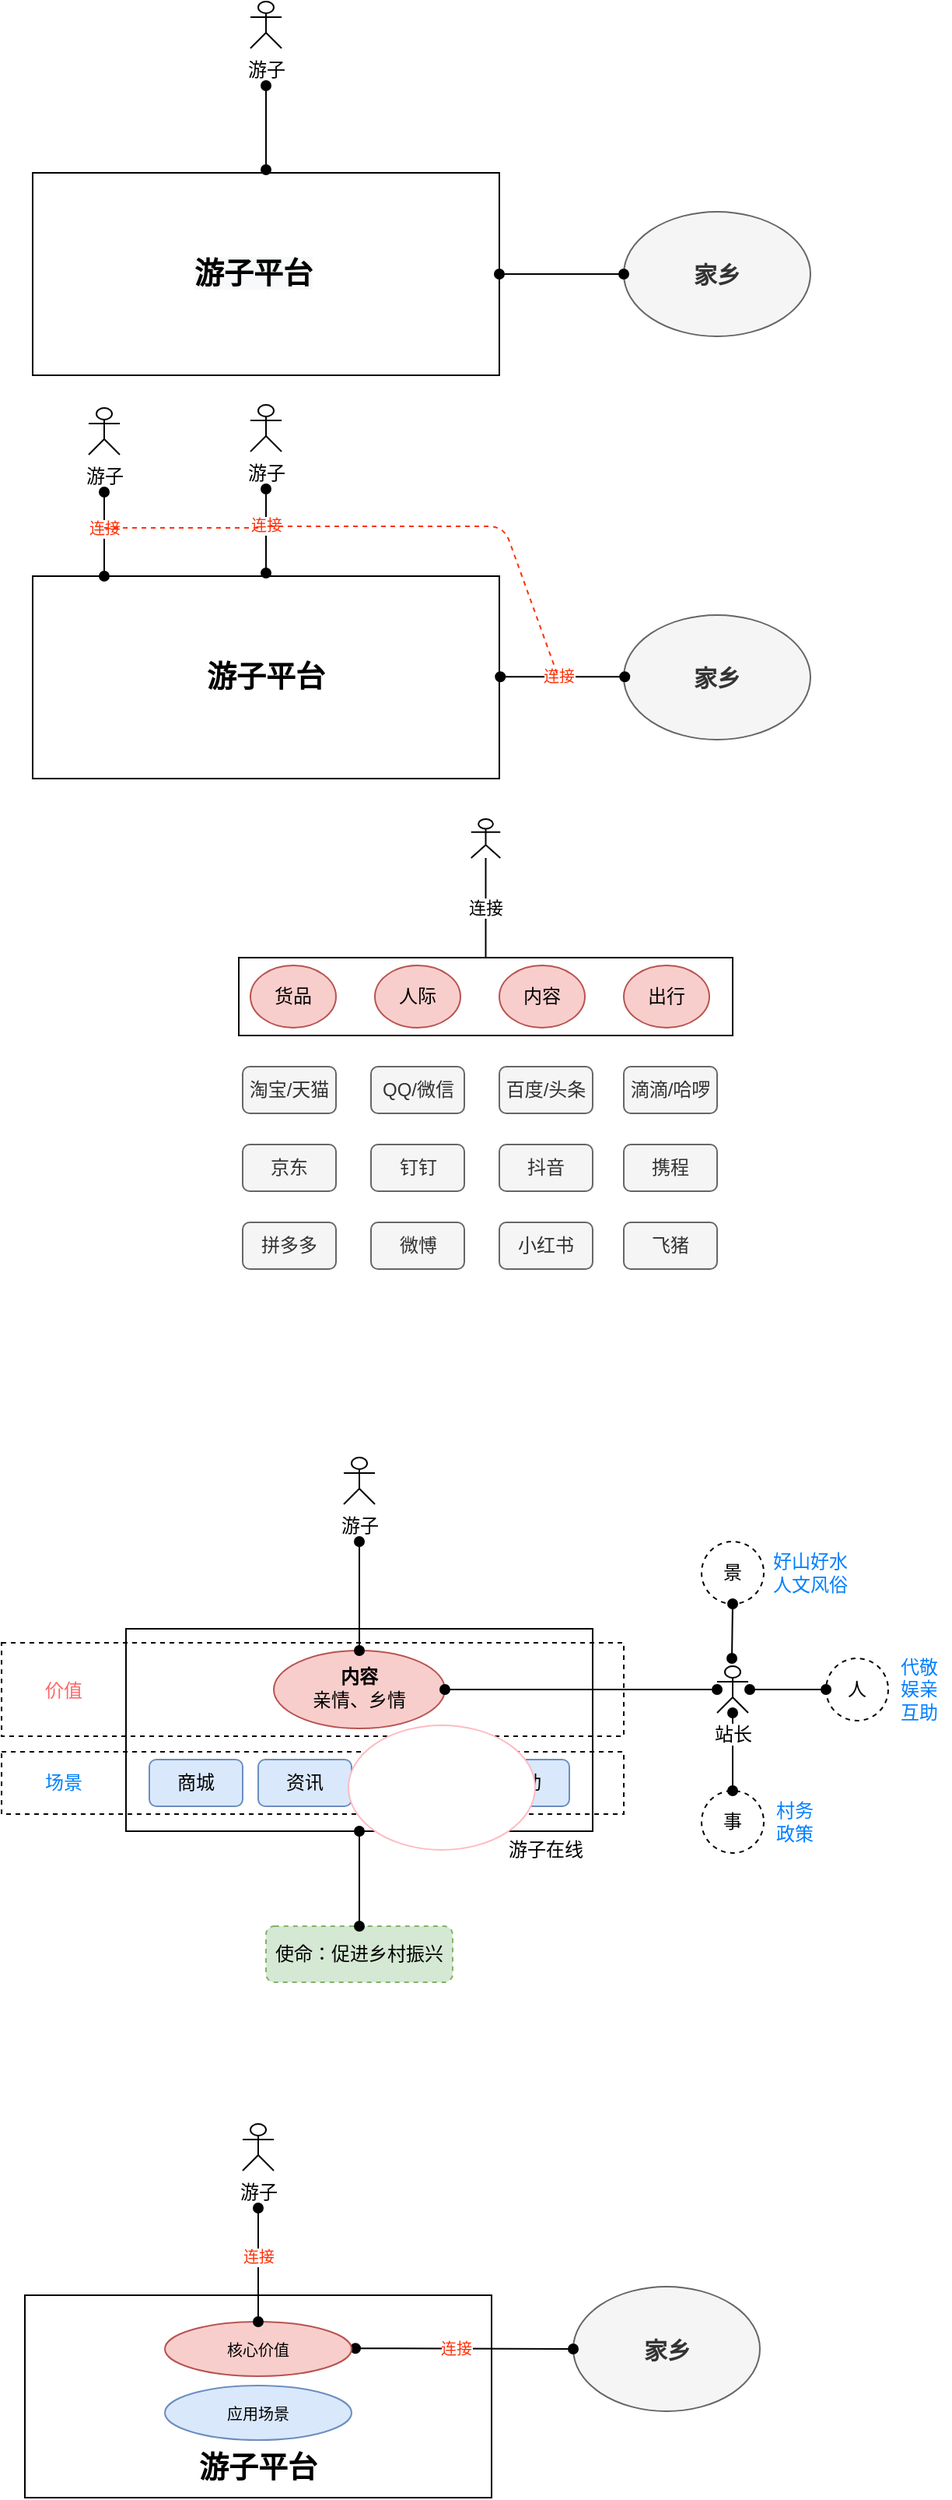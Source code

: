 <mxfile version="13.0.4" type="github">
  <diagram id="kHOsYkVyVwjFpKKAKABI" name="第 1 页">
    <mxGraphModel dx="757" dy="491" grid="0" gridSize="10" guides="1" tooltips="1" connect="1" arrows="1" fold="1" page="1" pageScale="1" pageWidth="3300" pageHeight="4681" math="0" shadow="0">
      <root>
        <mxCell id="0" />
        <mxCell id="1" parent="0" />
        <mxCell id="FkmjG-wsNh1ThxZwf8ZQ-5" value="" style="rounded=0;whiteSpace=wrap;html=1;fontStyle=1;fontSize=19;" parent="1" vertex="1">
          <mxGeometry x="390" y="246" width="300" height="130" as="geometry" />
        </mxCell>
        <mxCell id="FkmjG-wsNh1ThxZwf8ZQ-3" value="游子" style="shape=umlActor;verticalLabelPosition=bottom;labelBackgroundColor=#ffffff;verticalAlign=top;html=1;outlineConnect=0;" parent="1" vertex="1">
          <mxGeometry x="530" y="136" width="20" height="30" as="geometry" />
        </mxCell>
        <mxCell id="FkmjG-wsNh1ThxZwf8ZQ-9" style="rounded=0;orthogonalLoop=1;jettySize=auto;html=1;endArrow=oval;endFill=1;startArrow=oval;startFill=1;" parent="1" edge="1">
          <mxGeometry relative="1" as="geometry">
            <mxPoint x="540" y="190" as="targetPoint" />
            <mxPoint x="540" y="244" as="sourcePoint" />
          </mxGeometry>
        </mxCell>
        <mxCell id="0n8tnhp_9VIdHqY5zVXV-1" value="" style="shape=umlActor;verticalLabelPosition=bottom;labelBackgroundColor=#ffffff;verticalAlign=top;html=1;outlineConnect=0;" vertex="1" parent="1">
          <mxGeometry x="671.88" y="661" width="18.75" height="25" as="geometry" />
        </mxCell>
        <mxCell id="0n8tnhp_9VIdHqY5zVXV-4" value="" style="html=1;" vertex="1" parent="1">
          <mxGeometry x="522.5" y="750" width="317.5" height="50" as="geometry" />
        </mxCell>
        <mxCell id="0n8tnhp_9VIdHqY5zVXV-5" value="货品" style="ellipse;whiteSpace=wrap;html=1;fillColor=#f8cecc;strokeColor=#b85450;" vertex="1" parent="1">
          <mxGeometry x="530" y="755" width="55" height="40" as="geometry" />
        </mxCell>
        <mxCell id="0n8tnhp_9VIdHqY5zVXV-6" value="人际" style="ellipse;whiteSpace=wrap;html=1;fillColor=#f8cecc;strokeColor=#b85450;" vertex="1" parent="1">
          <mxGeometry x="610" y="755" width="55" height="40" as="geometry" />
        </mxCell>
        <mxCell id="0n8tnhp_9VIdHqY5zVXV-7" value="内容" style="ellipse;whiteSpace=wrap;html=1;fillColor=#f8cecc;strokeColor=#b85450;" vertex="1" parent="1">
          <mxGeometry x="690" y="755" width="55" height="40" as="geometry" />
        </mxCell>
        <mxCell id="0n8tnhp_9VIdHqY5zVXV-9" value="连接" style="endArrow=none;html=1;fontColor=#000000;exitX=0.5;exitY=0;exitDx=0;exitDy=0;" edge="1" parent="1" source="0n8tnhp_9VIdHqY5zVXV-4" target="0n8tnhp_9VIdHqY5zVXV-1">
          <mxGeometry width="50" height="50" relative="1" as="geometry">
            <mxPoint x="607.5" y="730" as="sourcePoint" />
            <mxPoint x="657.5" y="680" as="targetPoint" />
          </mxGeometry>
        </mxCell>
        <mxCell id="0n8tnhp_9VIdHqY5zVXV-15" value="淘宝/天猫" style="rounded=1;whiteSpace=wrap;html=1;fillColor=#f5f5f5;strokeColor=#666666;fontColor=#333333;" vertex="1" parent="1">
          <mxGeometry x="525" y="820" width="60" height="30" as="geometry" />
        </mxCell>
        <mxCell id="0n8tnhp_9VIdHqY5zVXV-16" value="京东" style="rounded=1;whiteSpace=wrap;html=1;fillColor=#f5f5f5;strokeColor=#666666;fontColor=#333333;" vertex="1" parent="1">
          <mxGeometry x="525" y="870" width="60" height="30" as="geometry" />
        </mxCell>
        <mxCell id="0n8tnhp_9VIdHqY5zVXV-17" value="拼多多" style="rounded=1;whiteSpace=wrap;html=1;fillColor=#f5f5f5;strokeColor=#666666;fontColor=#333333;" vertex="1" parent="1">
          <mxGeometry x="525" y="920" width="60" height="30" as="geometry" />
        </mxCell>
        <mxCell id="0n8tnhp_9VIdHqY5zVXV-18" value="QQ/微信" style="rounded=1;whiteSpace=wrap;html=1;fillColor=#f5f5f5;strokeColor=#666666;fontColor=#333333;" vertex="1" parent="1">
          <mxGeometry x="607.5" y="820" width="60" height="30" as="geometry" />
        </mxCell>
        <mxCell id="0n8tnhp_9VIdHqY5zVXV-19" value="钉钉" style="rounded=1;whiteSpace=wrap;html=1;fillColor=#f5f5f5;strokeColor=#666666;fontColor=#333333;" vertex="1" parent="1">
          <mxGeometry x="607.5" y="870" width="60" height="30" as="geometry" />
        </mxCell>
        <mxCell id="0n8tnhp_9VIdHqY5zVXV-20" value="微愽" style="rounded=1;whiteSpace=wrap;html=1;fillColor=#f5f5f5;strokeColor=#666666;fontColor=#333333;" vertex="1" parent="1">
          <mxGeometry x="607.5" y="920" width="60" height="30" as="geometry" />
        </mxCell>
        <mxCell id="0n8tnhp_9VIdHqY5zVXV-22" value="百度/头条" style="rounded=1;whiteSpace=wrap;html=1;fillColor=#f5f5f5;strokeColor=#666666;fontColor=#333333;" vertex="1" parent="1">
          <mxGeometry x="690" y="820" width="60" height="30" as="geometry" />
        </mxCell>
        <mxCell id="0n8tnhp_9VIdHqY5zVXV-23" value="抖音" style="rounded=1;whiteSpace=wrap;html=1;fillColor=#f5f5f5;strokeColor=#666666;fontColor=#333333;" vertex="1" parent="1">
          <mxGeometry x="690" y="870" width="60" height="30" as="geometry" />
        </mxCell>
        <mxCell id="0n8tnhp_9VIdHqY5zVXV-24" value="小红书" style="rounded=1;whiteSpace=wrap;html=1;fillColor=#f5f5f5;strokeColor=#666666;fontColor=#333333;" vertex="1" parent="1">
          <mxGeometry x="690" y="920" width="60" height="30" as="geometry" />
        </mxCell>
        <mxCell id="0n8tnhp_9VIdHqY5zVXV-25" value="出行" style="ellipse;whiteSpace=wrap;html=1;fillColor=#f8cecc;strokeColor=#b85450;" vertex="1" parent="1">
          <mxGeometry x="770" y="755" width="55" height="40" as="geometry" />
        </mxCell>
        <mxCell id="0n8tnhp_9VIdHqY5zVXV-26" value="滴滴/哈啰" style="rounded=1;whiteSpace=wrap;html=1;fillColor=#f5f5f5;strokeColor=#666666;fontColor=#333333;" vertex="1" parent="1">
          <mxGeometry x="770" y="820" width="60" height="30" as="geometry" />
        </mxCell>
        <mxCell id="0n8tnhp_9VIdHqY5zVXV-27" value="携程" style="rounded=1;whiteSpace=wrap;html=1;fillColor=#f5f5f5;strokeColor=#666666;fontColor=#333333;" vertex="1" parent="1">
          <mxGeometry x="770" y="870" width="60" height="30" as="geometry" />
        </mxCell>
        <mxCell id="0n8tnhp_9VIdHqY5zVXV-28" value="飞猪" style="rounded=1;whiteSpace=wrap;html=1;fillColor=#f5f5f5;strokeColor=#666666;fontColor=#333333;" vertex="1" parent="1">
          <mxGeometry x="770" y="920" width="60" height="30" as="geometry" />
        </mxCell>
        <mxCell id="0n8tnhp_9VIdHqY5zVXV-60" value="" style="rounded=0;whiteSpace=wrap;html=1;" vertex="1" parent="1">
          <mxGeometry x="450" y="1181" width="300" height="130" as="geometry" />
        </mxCell>
        <mxCell id="0n8tnhp_9VIdHqY5zVXV-61" value="" style="rounded=0;whiteSpace=wrap;html=1;dashed=1;fillColor=none;" vertex="1" parent="1">
          <mxGeometry x="370" y="1260" width="400" height="40" as="geometry" />
        </mxCell>
        <mxCell id="0n8tnhp_9VIdHqY5zVXV-62" value="游子" style="shape=umlActor;verticalLabelPosition=bottom;labelBackgroundColor=#ffffff;verticalAlign=top;html=1;outlineConnect=0;" vertex="1" parent="1">
          <mxGeometry x="590" y="1071" width="20" height="30" as="geometry" />
        </mxCell>
        <mxCell id="0n8tnhp_9VIdHqY5zVXV-63" value="&lt;b&gt;内容&lt;/b&gt;&lt;br&gt;亲情、乡情" style="ellipse;whiteSpace=wrap;html=1;fillColor=#f8cecc;strokeColor=#b85450;spacing=15;spacingTop=0;spacingBottom=3;" vertex="1" parent="1">
          <mxGeometry x="545" y="1195" width="110" height="50" as="geometry" />
        </mxCell>
        <mxCell id="0n8tnhp_9VIdHqY5zVXV-64" style="rounded=0;orthogonalLoop=1;jettySize=auto;html=1;endArrow=oval;endFill=1;startArrow=oval;startFill=1;exitX=0.5;exitY=0;exitDx=0;exitDy=0;" edge="1" parent="1" source="0n8tnhp_9VIdHqY5zVXV-63">
          <mxGeometry relative="1" as="geometry">
            <mxPoint x="600" y="1125" as="targetPoint" />
            <mxPoint x="576.423" y="1206.469" as="sourcePoint" />
          </mxGeometry>
        </mxCell>
        <mxCell id="0n8tnhp_9VIdHqY5zVXV-65" value="商城" style="rounded=1;whiteSpace=wrap;html=1;fillColor=#dae8fc;strokeColor=#6c8ebf;" vertex="1" parent="1">
          <mxGeometry x="465" y="1265" width="60" height="30" as="geometry" />
        </mxCell>
        <mxCell id="0n8tnhp_9VIdHqY5zVXV-66" value="资讯" style="rounded=1;whiteSpace=wrap;html=1;fillColor=#dae8fc;strokeColor=#6c8ebf;" vertex="1" parent="1">
          <mxGeometry x="535" y="1265" width="60" height="30" as="geometry" />
        </mxCell>
        <mxCell id="0n8tnhp_9VIdHqY5zVXV-67" value="文旅" style="rounded=1;whiteSpace=wrap;html=1;fillColor=#dae8fc;strokeColor=#6c8ebf;" vertex="1" parent="1">
          <mxGeometry x="605" y="1265" width="60" height="30" as="geometry" />
        </mxCell>
        <mxCell id="0n8tnhp_9VIdHqY5zVXV-68" value="活动" style="rounded=1;whiteSpace=wrap;html=1;fillColor=#dae8fc;strokeColor=#6c8ebf;" vertex="1" parent="1">
          <mxGeometry x="675" y="1265" width="60" height="30" as="geometry" />
        </mxCell>
        <mxCell id="0n8tnhp_9VIdHqY5zVXV-69" style="edgeStyle=none;rounded=0;orthogonalLoop=1;jettySize=auto;html=1;entryX=1;entryY=0.5;entryDx=0;entryDy=0;startArrow=oval;startFill=1;endArrow=oval;endFill=1;" edge="1" parent="1" target="0n8tnhp_9VIdHqY5zVXV-63">
          <mxGeometry relative="1" as="geometry">
            <mxPoint x="830" y="1220" as="sourcePoint" />
          </mxGeometry>
        </mxCell>
        <mxCell id="0n8tnhp_9VIdHqY5zVXV-70" value="" style="edgeStyle=none;rounded=0;orthogonalLoop=1;jettySize=auto;html=1;startArrow=oval;startFill=1;endArrow=oval;endFill=1;" edge="1" parent="1" source="0n8tnhp_9VIdHqY5zVXV-71">
          <mxGeometry relative="1" as="geometry">
            <mxPoint x="840" y="1285" as="targetPoint" />
          </mxGeometry>
        </mxCell>
        <mxCell id="0n8tnhp_9VIdHqY5zVXV-71" value="站长" style="shape=umlActor;verticalLabelPosition=bottom;labelBackgroundColor=#ffffff;verticalAlign=top;html=1;outlineConnect=0;" vertex="1" parent="1">
          <mxGeometry x="830" y="1205" width="20" height="30" as="geometry" />
        </mxCell>
        <mxCell id="0n8tnhp_9VIdHqY5zVXV-72" value="场景" style="text;html=1;strokeColor=none;fillColor=none;align=center;verticalAlign=middle;whiteSpace=wrap;rounded=0;dashed=1;fontColor=#007FFF;" vertex="1" parent="1">
          <mxGeometry x="390" y="1270" width="40" height="20" as="geometry" />
        </mxCell>
        <mxCell id="0n8tnhp_9VIdHqY5zVXV-73" value="" style="rounded=0;whiteSpace=wrap;html=1;dashed=1;fillColor=none;" vertex="1" parent="1">
          <mxGeometry x="370" y="1190" width="400" height="60" as="geometry" />
        </mxCell>
        <mxCell id="0n8tnhp_9VIdHqY5zVXV-74" value="价值" style="text;html=1;strokeColor=none;fillColor=none;align=center;verticalAlign=middle;whiteSpace=wrap;rounded=0;dashed=1;fontColor=#FF6666;" vertex="1" parent="1">
          <mxGeometry x="390" y="1211" width="40" height="20" as="geometry" />
        </mxCell>
        <mxCell id="0n8tnhp_9VIdHqY5zVXV-75" value="游子在线" style="text;html=1;strokeColor=none;fillColor=none;align=center;verticalAlign=middle;whiteSpace=wrap;rounded=0;dashed=1;" vertex="1" parent="1">
          <mxGeometry x="686" y="1313" width="68" height="20" as="geometry" />
        </mxCell>
        <mxCell id="0n8tnhp_9VIdHqY5zVXV-76" value="使命：促进乡村振兴" style="rounded=1;whiteSpace=wrap;html=1;dashed=1;fillColor=#d5e8d4;strokeColor=#82b366;" vertex="1" parent="1">
          <mxGeometry x="540" y="1372" width="120" height="36" as="geometry" />
        </mxCell>
        <mxCell id="0n8tnhp_9VIdHqY5zVXV-77" style="edgeStyle=none;rounded=0;orthogonalLoop=1;jettySize=auto;html=1;exitX=0.5;exitY=1;exitDx=0;exitDy=0;entryX=0.5;entryY=0;entryDx=0;entryDy=0;startArrow=oval;startFill=1;endArrow=oval;endFill=1;" edge="1" parent="1" source="0n8tnhp_9VIdHqY5zVXV-60" target="0n8tnhp_9VIdHqY5zVXV-76">
          <mxGeometry relative="1" as="geometry">
            <mxPoint x="561.5" y="1365" as="targetPoint" />
          </mxGeometry>
        </mxCell>
        <mxCell id="0n8tnhp_9VIdHqY5zVXV-78" style="rounded=0;orthogonalLoop=1;jettySize=auto;html=1;endArrow=oval;endFill=1;startArrow=oval;startFill=1;" edge="1" parent="1">
          <mxGeometry relative="1" as="geometry">
            <mxPoint x="900" y="1220" as="targetPoint" />
            <mxPoint x="851" y="1220" as="sourcePoint" />
          </mxGeometry>
        </mxCell>
        <mxCell id="0n8tnhp_9VIdHqY5zVXV-79" value="事" style="ellipse;whiteSpace=wrap;html=1;aspect=fixed;dashed=1;fillColor=none;" vertex="1" parent="1">
          <mxGeometry x="820" y="1285" width="40" height="40" as="geometry" />
        </mxCell>
        <mxCell id="0n8tnhp_9VIdHqY5zVXV-80" value="人" style="ellipse;whiteSpace=wrap;html=1;aspect=fixed;dashed=1;fillColor=none;" vertex="1" parent="1">
          <mxGeometry x="900" y="1200" width="40" height="40" as="geometry" />
        </mxCell>
        <mxCell id="0n8tnhp_9VIdHqY5zVXV-81" value="景" style="ellipse;whiteSpace=wrap;html=1;aspect=fixed;dashed=1;fillColor=none;" vertex="1" parent="1">
          <mxGeometry x="820" y="1125" width="40" height="40" as="geometry" />
        </mxCell>
        <mxCell id="0n8tnhp_9VIdHqY5zVXV-82" value="" style="edgeStyle=none;rounded=0;orthogonalLoop=1;jettySize=auto;html=1;startArrow=oval;startFill=1;endArrow=oval;endFill=1;" edge="1" parent="1">
          <mxGeometry relative="1" as="geometry">
            <mxPoint x="840" y="1165" as="sourcePoint" />
            <mxPoint x="839.5" y="1200" as="targetPoint" />
          </mxGeometry>
        </mxCell>
        <mxCell id="0n8tnhp_9VIdHqY5zVXV-83" value="代敬&lt;br&gt;娱亲&lt;br&gt;互助" style="text;html=1;strokeColor=none;fillColor=none;align=center;verticalAlign=middle;whiteSpace=wrap;rounded=0;fontColor=#007FFF;" vertex="1" parent="1">
          <mxGeometry x="940" y="1210" width="40" height="20" as="geometry" />
        </mxCell>
        <mxCell id="0n8tnhp_9VIdHqY5zVXV-84" value="好山好水&lt;br&gt;人文风俗" style="text;html=1;strokeColor=none;fillColor=none;align=center;verticalAlign=middle;whiteSpace=wrap;rounded=0;fontColor=#007FFF;" vertex="1" parent="1">
          <mxGeometry x="860" y="1135" width="60" height="20" as="geometry" />
        </mxCell>
        <mxCell id="0n8tnhp_9VIdHqY5zVXV-85" value="村务&lt;br&gt;政策&lt;br&gt;" style="text;html=1;strokeColor=none;fillColor=none;align=center;verticalAlign=middle;whiteSpace=wrap;rounded=0;fontColor=#007FFF;" vertex="1" parent="1">
          <mxGeometry x="860" y="1295" width="40" height="20" as="geometry" />
        </mxCell>
        <mxCell id="0n8tnhp_9VIdHqY5zVXV-86" value="家乡" style="ellipse;whiteSpace=wrap;html=1;strokeColor=#666666;fontColor=#333333;fillColor=#f5f5f5;fontStyle=1;fontSize=15;" vertex="1" parent="1">
          <mxGeometry x="770" y="271" width="120" height="80" as="geometry" />
        </mxCell>
        <mxCell id="FkmjG-wsNh1ThxZwf8ZQ-23" style="edgeStyle=none;rounded=0;orthogonalLoop=1;jettySize=auto;html=1;startArrow=oval;startFill=1;endArrow=oval;endFill=1;entryX=1;entryY=0.5;entryDx=0;entryDy=0;exitX=0;exitY=0.5;exitDx=0;exitDy=0;" parent="1" target="FkmjG-wsNh1ThxZwf8ZQ-5" edge="1" source="0n8tnhp_9VIdHqY5zVXV-86">
          <mxGeometry relative="1" as="geometry">
            <mxPoint x="770" y="285" as="sourcePoint" />
            <mxPoint x="690" y="285" as="targetPoint" />
          </mxGeometry>
        </mxCell>
        <mxCell id="0n8tnhp_9VIdHqY5zVXV-89" value="游子平台" style="rounded=0;whiteSpace=wrap;html=1;fontStyle=1;fontSize=19;" vertex="1" parent="1">
          <mxGeometry x="390" y="505" width="300" height="130" as="geometry" />
        </mxCell>
        <mxCell id="0n8tnhp_9VIdHqY5zVXV-90" value="游子" style="shape=umlActor;verticalLabelPosition=bottom;labelBackgroundColor=#ffffff;verticalAlign=top;html=1;outlineConnect=0;" vertex="1" parent="1">
          <mxGeometry x="530" y="395" width="20" height="30" as="geometry" />
        </mxCell>
        <mxCell id="0n8tnhp_9VIdHqY5zVXV-91" style="rounded=0;orthogonalLoop=1;jettySize=auto;html=1;endArrow=oval;endFill=1;startArrow=oval;startFill=1;" edge="1" parent="1">
          <mxGeometry relative="1" as="geometry">
            <mxPoint x="540" y="449" as="targetPoint" />
            <mxPoint x="540" y="503" as="sourcePoint" />
          </mxGeometry>
        </mxCell>
        <mxCell id="0n8tnhp_9VIdHqY5zVXV-92" value="&lt;font style=&quot;font-size: 10px;&quot;&gt;连接&lt;/font&gt;" style="edgeLabel;html=1;align=center;verticalAlign=middle;resizable=0;points=[];fontSize=10;fontColor=#FF3108;" vertex="1" connectable="0" parent="0n8tnhp_9VIdHqY5zVXV-91">
          <mxGeometry x="0.148" relative="1" as="geometry">
            <mxPoint as="offset" />
          </mxGeometry>
        </mxCell>
        <mxCell id="0n8tnhp_9VIdHqY5zVXV-93" value="家乡" style="ellipse;whiteSpace=wrap;html=1;strokeColor=#666666;fontColor=#333333;fillColor=#f5f5f5;fontStyle=1;fontSize=15;" vertex="1" parent="1">
          <mxGeometry x="770" y="530" width="120" height="80" as="geometry" />
        </mxCell>
        <mxCell id="0n8tnhp_9VIdHqY5zVXV-94" style="edgeStyle=none;rounded=0;orthogonalLoop=1;jettySize=auto;html=1;startArrow=oval;startFill=1;endArrow=oval;endFill=1;" edge="1" parent="1">
          <mxGeometry relative="1" as="geometry">
            <mxPoint x="770.63" y="569.6" as="sourcePoint" />
            <mxPoint x="690.63" y="569.6" as="targetPoint" />
          </mxGeometry>
        </mxCell>
        <mxCell id="0n8tnhp_9VIdHqY5zVXV-95" value="连接" style="edgeLabel;html=1;align=center;verticalAlign=middle;resizable=0;points=[];fontSize=10;fontColor=#FF3108;" vertex="1" connectable="0" parent="0n8tnhp_9VIdHqY5zVXV-94">
          <mxGeometry x="0.075" y="-1" relative="1" as="geometry">
            <mxPoint as="offset" />
          </mxGeometry>
        </mxCell>
        <mxCell id="0n8tnhp_9VIdHqY5zVXV-96" value="&lt;meta charset=&quot;utf-8&quot;&gt;&lt;span style=&quot;color: rgb(0, 0, 0); font-family: Helvetica; font-size: 19px; font-style: normal; font-variant-ligatures: normal; font-variant-caps: normal; font-weight: 700; letter-spacing: normal; orphans: 2; text-align: center; text-indent: 0px; text-transform: none; widows: 2; word-spacing: 0px; -webkit-text-stroke-width: 0px; background-color: rgb(248, 249, 250); text-decoration-style: initial; text-decoration-color: initial; float: none; display: inline !important;&quot;&gt;游子平台&lt;/span&gt;" style="text;whiteSpace=wrap;html=1;fontSize=10;fontColor=#FF3108;" vertex="1" parent="1">
          <mxGeometry x="492" y="293" width="96" height="30" as="geometry" />
        </mxCell>
        <mxCell id="0n8tnhp_9VIdHqY5zVXV-97" value="" style="endArrow=none;dashed=1;html=1;fontSize=10;fontColor=#FF3108;strokeColor=#FF3108;" edge="1" parent="1">
          <mxGeometry width="50" height="50" relative="1" as="geometry">
            <mxPoint x="542" y="473" as="sourcePoint" />
            <mxPoint x="728" y="570" as="targetPoint" />
            <Array as="points">
              <mxPoint x="693" y="473" />
            </Array>
          </mxGeometry>
        </mxCell>
        <mxCell id="0n8tnhp_9VIdHqY5zVXV-98" value="游子" style="shape=umlActor;verticalLabelPosition=bottom;labelBackgroundColor=#ffffff;verticalAlign=top;html=1;outlineConnect=0;" vertex="1" parent="1">
          <mxGeometry x="426" y="397" width="20" height="30" as="geometry" />
        </mxCell>
        <mxCell id="0n8tnhp_9VIdHqY5zVXV-99" style="rounded=0;orthogonalLoop=1;jettySize=auto;html=1;endArrow=oval;endFill=1;startArrow=oval;startFill=1;" edge="1" parent="1">
          <mxGeometry relative="1" as="geometry">
            <mxPoint x="436" y="451" as="targetPoint" />
            <mxPoint x="436" y="505" as="sourcePoint" />
          </mxGeometry>
        </mxCell>
        <mxCell id="0n8tnhp_9VIdHqY5zVXV-100" value="&lt;font style=&quot;font-size: 10px;&quot;&gt;连接&lt;/font&gt;" style="edgeLabel;html=1;align=center;verticalAlign=middle;resizable=0;points=[];fontSize=10;fontColor=#FF3108;" vertex="1" connectable="0" parent="0n8tnhp_9VIdHqY5zVXV-99">
          <mxGeometry x="0.148" relative="1" as="geometry">
            <mxPoint as="offset" />
          </mxGeometry>
        </mxCell>
        <mxCell id="0n8tnhp_9VIdHqY5zVXV-102" value="" style="endArrow=none;dashed=1;html=1;strokeColor=#FF3108;fontSize=10;fontColor=#FF3108;" edge="1" parent="1">
          <mxGeometry width="50" height="50" relative="1" as="geometry">
            <mxPoint x="436" y="474" as="sourcePoint" />
            <mxPoint x="537" y="474" as="targetPoint" />
          </mxGeometry>
        </mxCell>
        <mxCell id="0n8tnhp_9VIdHqY5zVXV-103" value="&lt;br&gt;&lt;br&gt;&lt;br&gt;&lt;br&gt;游子平台" style="rounded=0;whiteSpace=wrap;html=1;fontStyle=1;fontSize=19;" vertex="1" parent="1">
          <mxGeometry x="385" y="1609" width="300" height="130" as="geometry" />
        </mxCell>
        <mxCell id="0n8tnhp_9VIdHqY5zVXV-104" value="游子" style="shape=umlActor;verticalLabelPosition=bottom;labelBackgroundColor=#ffffff;verticalAlign=top;html=1;outlineConnect=0;" vertex="1" parent="1">
          <mxGeometry x="525" y="1499" width="20" height="30" as="geometry" />
        </mxCell>
        <mxCell id="0n8tnhp_9VIdHqY5zVXV-107" value="家乡" style="ellipse;whiteSpace=wrap;html=1;strokeColor=#666666;fontColor=#333333;fillColor=#f5f5f5;fontStyle=1;fontSize=15;" vertex="1" parent="1">
          <mxGeometry x="737.5" y="1603.5" width="120" height="80" as="geometry" />
        </mxCell>
        <mxCell id="0n8tnhp_9VIdHqY5zVXV-108" style="edgeStyle=none;rounded=0;orthogonalLoop=1;jettySize=auto;html=1;startArrow=oval;startFill=1;endArrow=oval;endFill=1;exitX=0;exitY=0.5;exitDx=0;exitDy=0;" edge="1" parent="1" source="0n8tnhp_9VIdHqY5zVXV-107">
          <mxGeometry relative="1" as="geometry">
            <mxPoint x="677.5" y="1643.1" as="sourcePoint" />
            <mxPoint x="597.5" y="1643.1" as="targetPoint" />
          </mxGeometry>
        </mxCell>
        <mxCell id="0n8tnhp_9VIdHqY5zVXV-109" value="连接" style="edgeLabel;html=1;align=center;verticalAlign=middle;resizable=0;points=[];fontSize=10;fontColor=#FF3108;" vertex="1" connectable="0" parent="0n8tnhp_9VIdHqY5zVXV-108">
          <mxGeometry x="0.075" y="-1" relative="1" as="geometry">
            <mxPoint as="offset" />
          </mxGeometry>
        </mxCell>
        <mxCell id="0n8tnhp_9VIdHqY5zVXV-115" value="核心价值" style="ellipse;whiteSpace=wrap;html=1;strokeColor=#b85450;fontSize=10;fillColor=#f8cecc;" vertex="1" parent="1">
          <mxGeometry x="475" y="1626" width="120" height="35" as="geometry" />
        </mxCell>
        <mxCell id="0n8tnhp_9VIdHqY5zVXV-116" value="应用场景" style="ellipse;whiteSpace=wrap;html=1;strokeColor=#6c8ebf;fontSize=10;fillColor=#dae8fc;" vertex="1" parent="1">
          <mxGeometry x="475" y="1667" width="120" height="35" as="geometry" />
        </mxCell>
        <mxCell id="0n8tnhp_9VIdHqY5zVXV-105" style="rounded=0;orthogonalLoop=1;jettySize=auto;html=1;endArrow=oval;endFill=1;startArrow=oval;startFill=1;exitX=0.5;exitY=0;exitDx=0;exitDy=0;" edge="1" parent="1" source="0n8tnhp_9VIdHqY5zVXV-115">
          <mxGeometry relative="1" as="geometry">
            <mxPoint x="535" y="1553" as="targetPoint" />
            <mxPoint x="535" y="1607" as="sourcePoint" />
          </mxGeometry>
        </mxCell>
        <mxCell id="0n8tnhp_9VIdHqY5zVXV-106" value="&lt;font style=&quot;font-size: 10px;&quot;&gt;连接&lt;/font&gt;" style="edgeLabel;html=1;align=center;verticalAlign=middle;resizable=0;points=[];fontSize=10;fontColor=#FF3108;" vertex="1" connectable="0" parent="0n8tnhp_9VIdHqY5zVXV-105">
          <mxGeometry x="0.148" relative="1" as="geometry">
            <mxPoint as="offset" />
          </mxGeometry>
        </mxCell>
        <mxCell id="0n8tnhp_9VIdHqY5zVXV-117" value="" style="ellipse;whiteSpace=wrap;html=1;strokeColor=#FFBAC1;fontSize=10;fontColor=#FF3108;" vertex="1" parent="1">
          <mxGeometry x="593" y="1243" width="120" height="80" as="geometry" />
        </mxCell>
      </root>
    </mxGraphModel>
  </diagram>
</mxfile>

